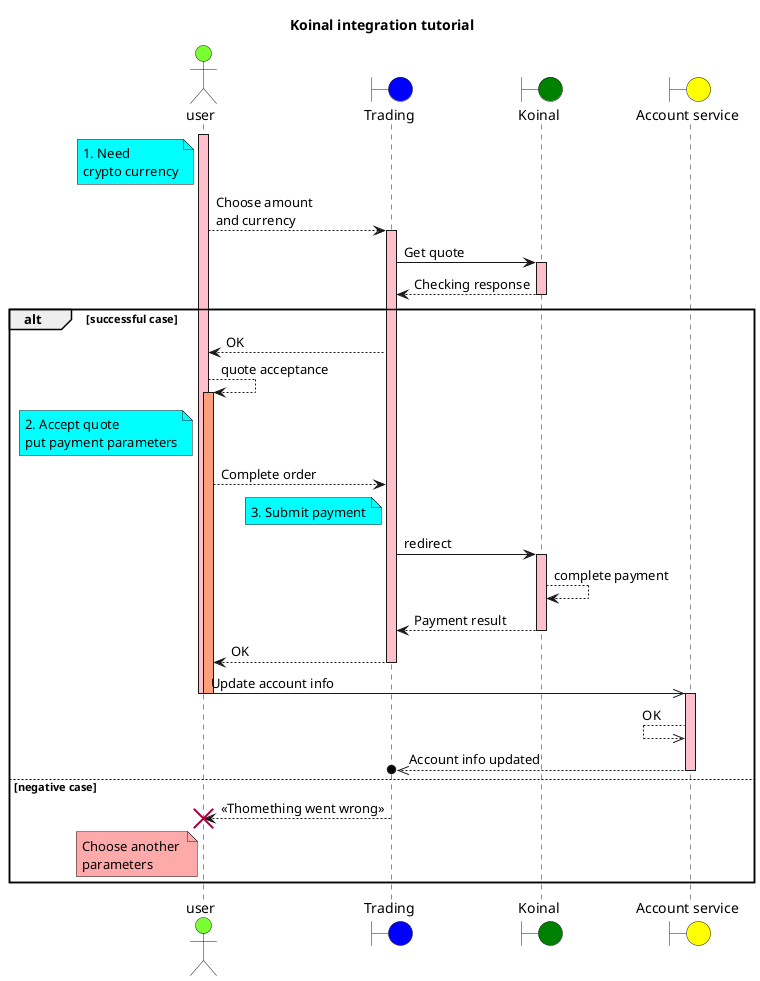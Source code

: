 @startuml Libertex test
title <b>Koinal integration tutorial</b>

actor user #7AFF33
boundary Trading #Blue
boundary Koinal #Green
boundary "Account service" #Yellow

activate user #Pink

note left of user #aqua: 1. Need \ncrypto currency
user --> Trading : Choose amount \nand currency
activate Trading #Pink

Trading -> Koinal : Get quote
activate Koinal #Pink

Trading <-- Koinal : Checking response
deactivate Koinal

alt successful case
   user <-- Trading : OK 
   user --> user : quote acceptance
   activate user #LightSalmon

   note left of user #aqua: 2. Accept quote \nput payment parameters
   user --> Trading : Complete order

   note left of Trading #aqua: 3. Submit payment
   Trading -> Koinal : redirect
   activate Koinal #Pink
   Koinal --> Koinal : complete payment
   Koinal --> Trading : Payment result
   deactivate Koinal

   Trading --> user : OK
   deactivate Trading

   user ->> "Account service" : Update account info
   deactivate user
   deactivate user   

   activate "Account service" #Pink
   "Account service" <<-- "Account service" : OK
   "Account service" -->>o Trading : Account info updated
   deactivate "Account service"

else negative case
   user <-- Trading : <<Thomething went wrong>>
   note left of user #FFAAAA: Choose another \nparameters
   deactivate Trading
   deactivate user      
   destroy user
end



deactivate user
deactivate Trading
deactivate Koinal


@enduml